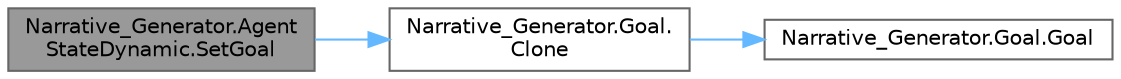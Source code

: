 digraph "Narrative_Generator.AgentStateDynamic.SetGoal"
{
 // LATEX_PDF_SIZE
  bgcolor="transparent";
  edge [fontname=Helvetica,fontsize=10,labelfontname=Helvetica,labelfontsize=10];
  node [fontname=Helvetica,fontsize=10,shape=box,height=0.2,width=0.4];
  rankdir="LR";
  Node1 [label="Narrative_Generator.Agent\lStateDynamic.SetGoal",height=0.2,width=0.4,color="gray40", fillcolor="grey60", style="filled", fontcolor="black",tooltip="A method for setting a goal for an agent."];
  Node1 -> Node2 [color="steelblue1",style="solid"];
  Node2 [label="Narrative_Generator.Goal.\lClone",height=0.2,width=0.4,color="grey40", fillcolor="white", style="filled",URL="$class_narrative___generator_1_1_goal.html#adc79aa6974ffd1d0767dbc2563415d1c",tooltip="Method for cloning a goal instance."];
  Node2 -> Node3 [color="steelblue1",style="solid"];
  Node3 [label="Narrative_Generator.Goal.Goal",height=0.2,width=0.4,color="grey40", fillcolor="white", style="filled",URL="$class_narrative___generator_1_1_goal.html#aed1412b5403dd33650796a92f4863537",tooltip="Constructor without parameters."];
}
